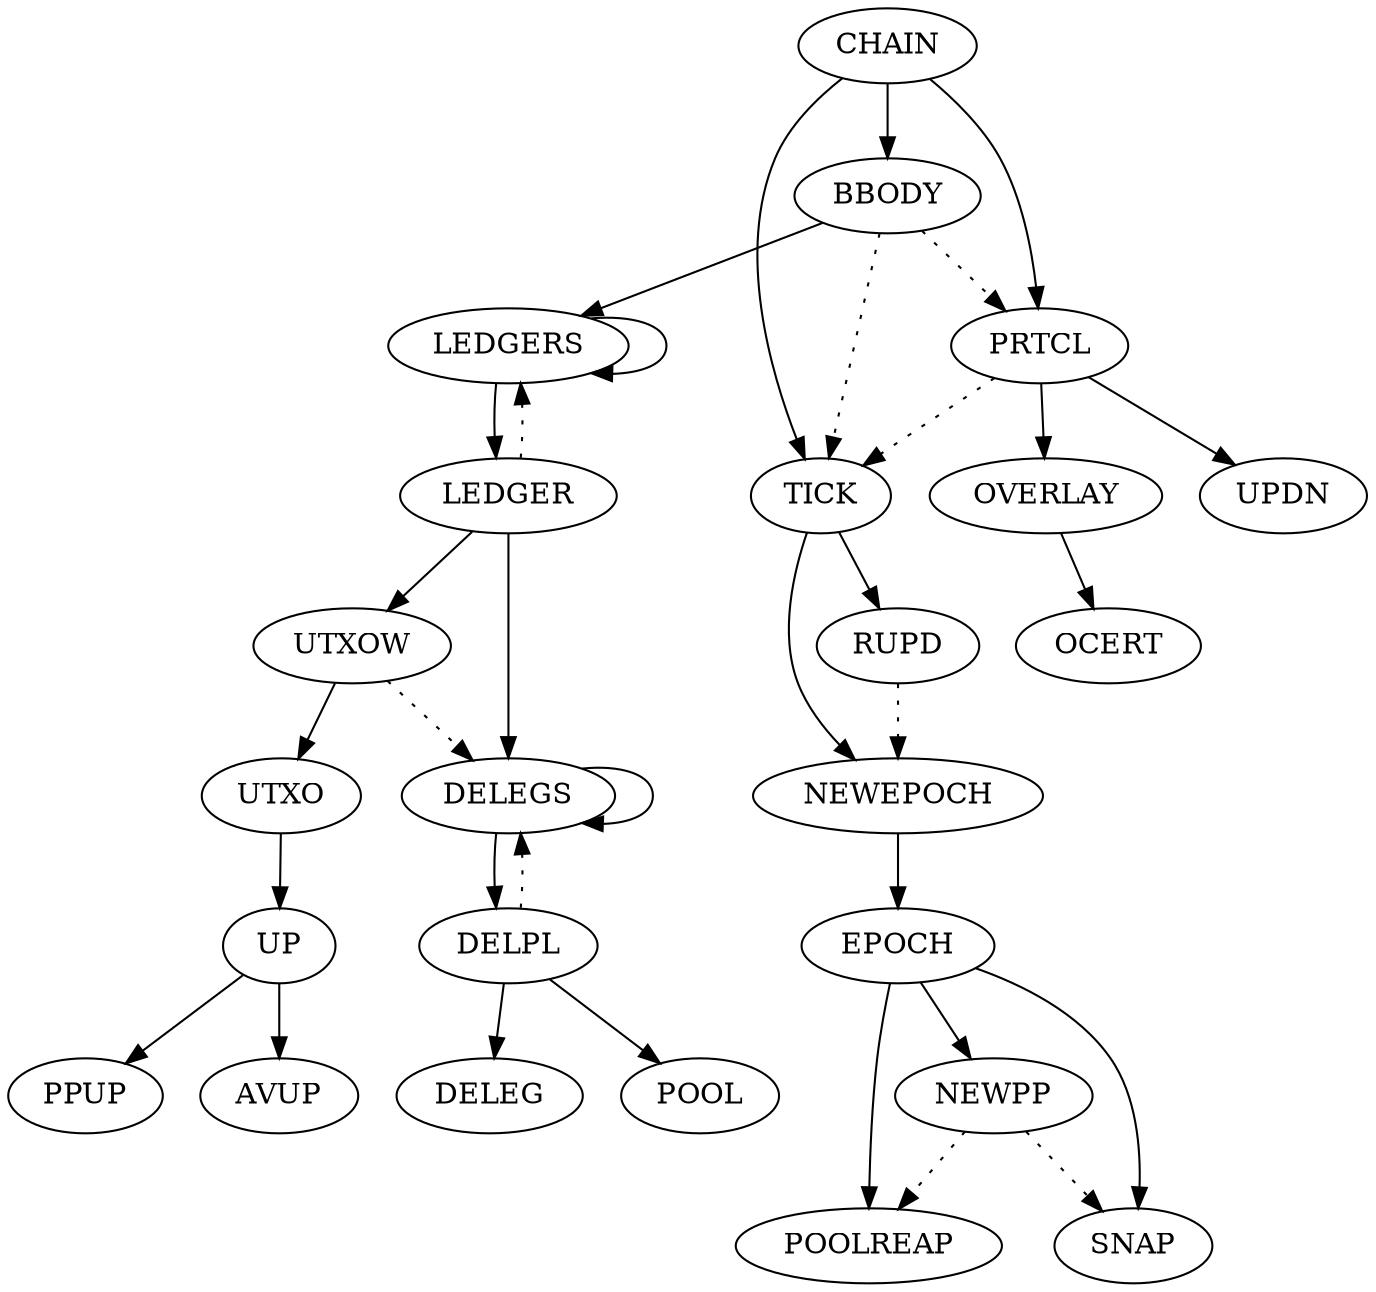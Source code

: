 digraph STS {
        CHAIN -> BBODY
        CHAIN -> PRTCL
        CHAIN -> TICK
        BBODY -> PRTCL [style=dotted]
        BBODY -> TICK [style=dotted]
        PRTCL -> TICK [style=dotted]

        UTXOW -> UTXO
        UTXOW -> DELEGS [style=dotted]
        UTXO  -> UP

        UP -> PPUP
        UP -> AVUP

        DELEGS -> DELPL
        DELEGS -> DELEGS
        DELPL  -> DELEGS [style=dotted]

        DELPL -> DELEG
        DELPL -> POOL

        LEDGER -> DELEGS
        LEDGER -> UTXOW

        LEDGERS -> LEDGER
        LEDGERS -> LEDGERS
        LEDGER  -> LEDGERS [style=dotted]

        EPOCH -> SNAP
        EPOCH -> POOLREAP
        EPOCH -> NEWPP
        NEWPP -> POOLREAP [style=dotted]
        NEWPP -> SNAP [style=dotted]

        NEWEPOCH -> EPOCH

        TICK -> RUPD
        TICK -> NEWEPOCH
        RUPD -> NEWEPOCH [style=dotted]

        OVERLAY -> OCERT

        PRTCL -> UPDN
        PRTCL -> OVERLAY

        BBODY -> LEDGERS
}
